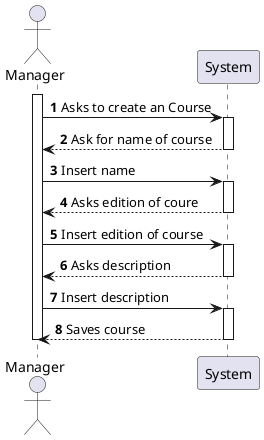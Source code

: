 @startuml
autonumber

autoactivate on

actor Manager
activate Manager


Manager -> System: Asks to create an Course
System --> Manager: Ask for name of course
Manager -> System: Insert name
System --> Manager: Asks edition of coure
Manager -> System: Insert edition of course
System --> Manager: Asks description
Manager -> System: Insert description

System --> Manager: Saves course


deactivate Manager

@enduml